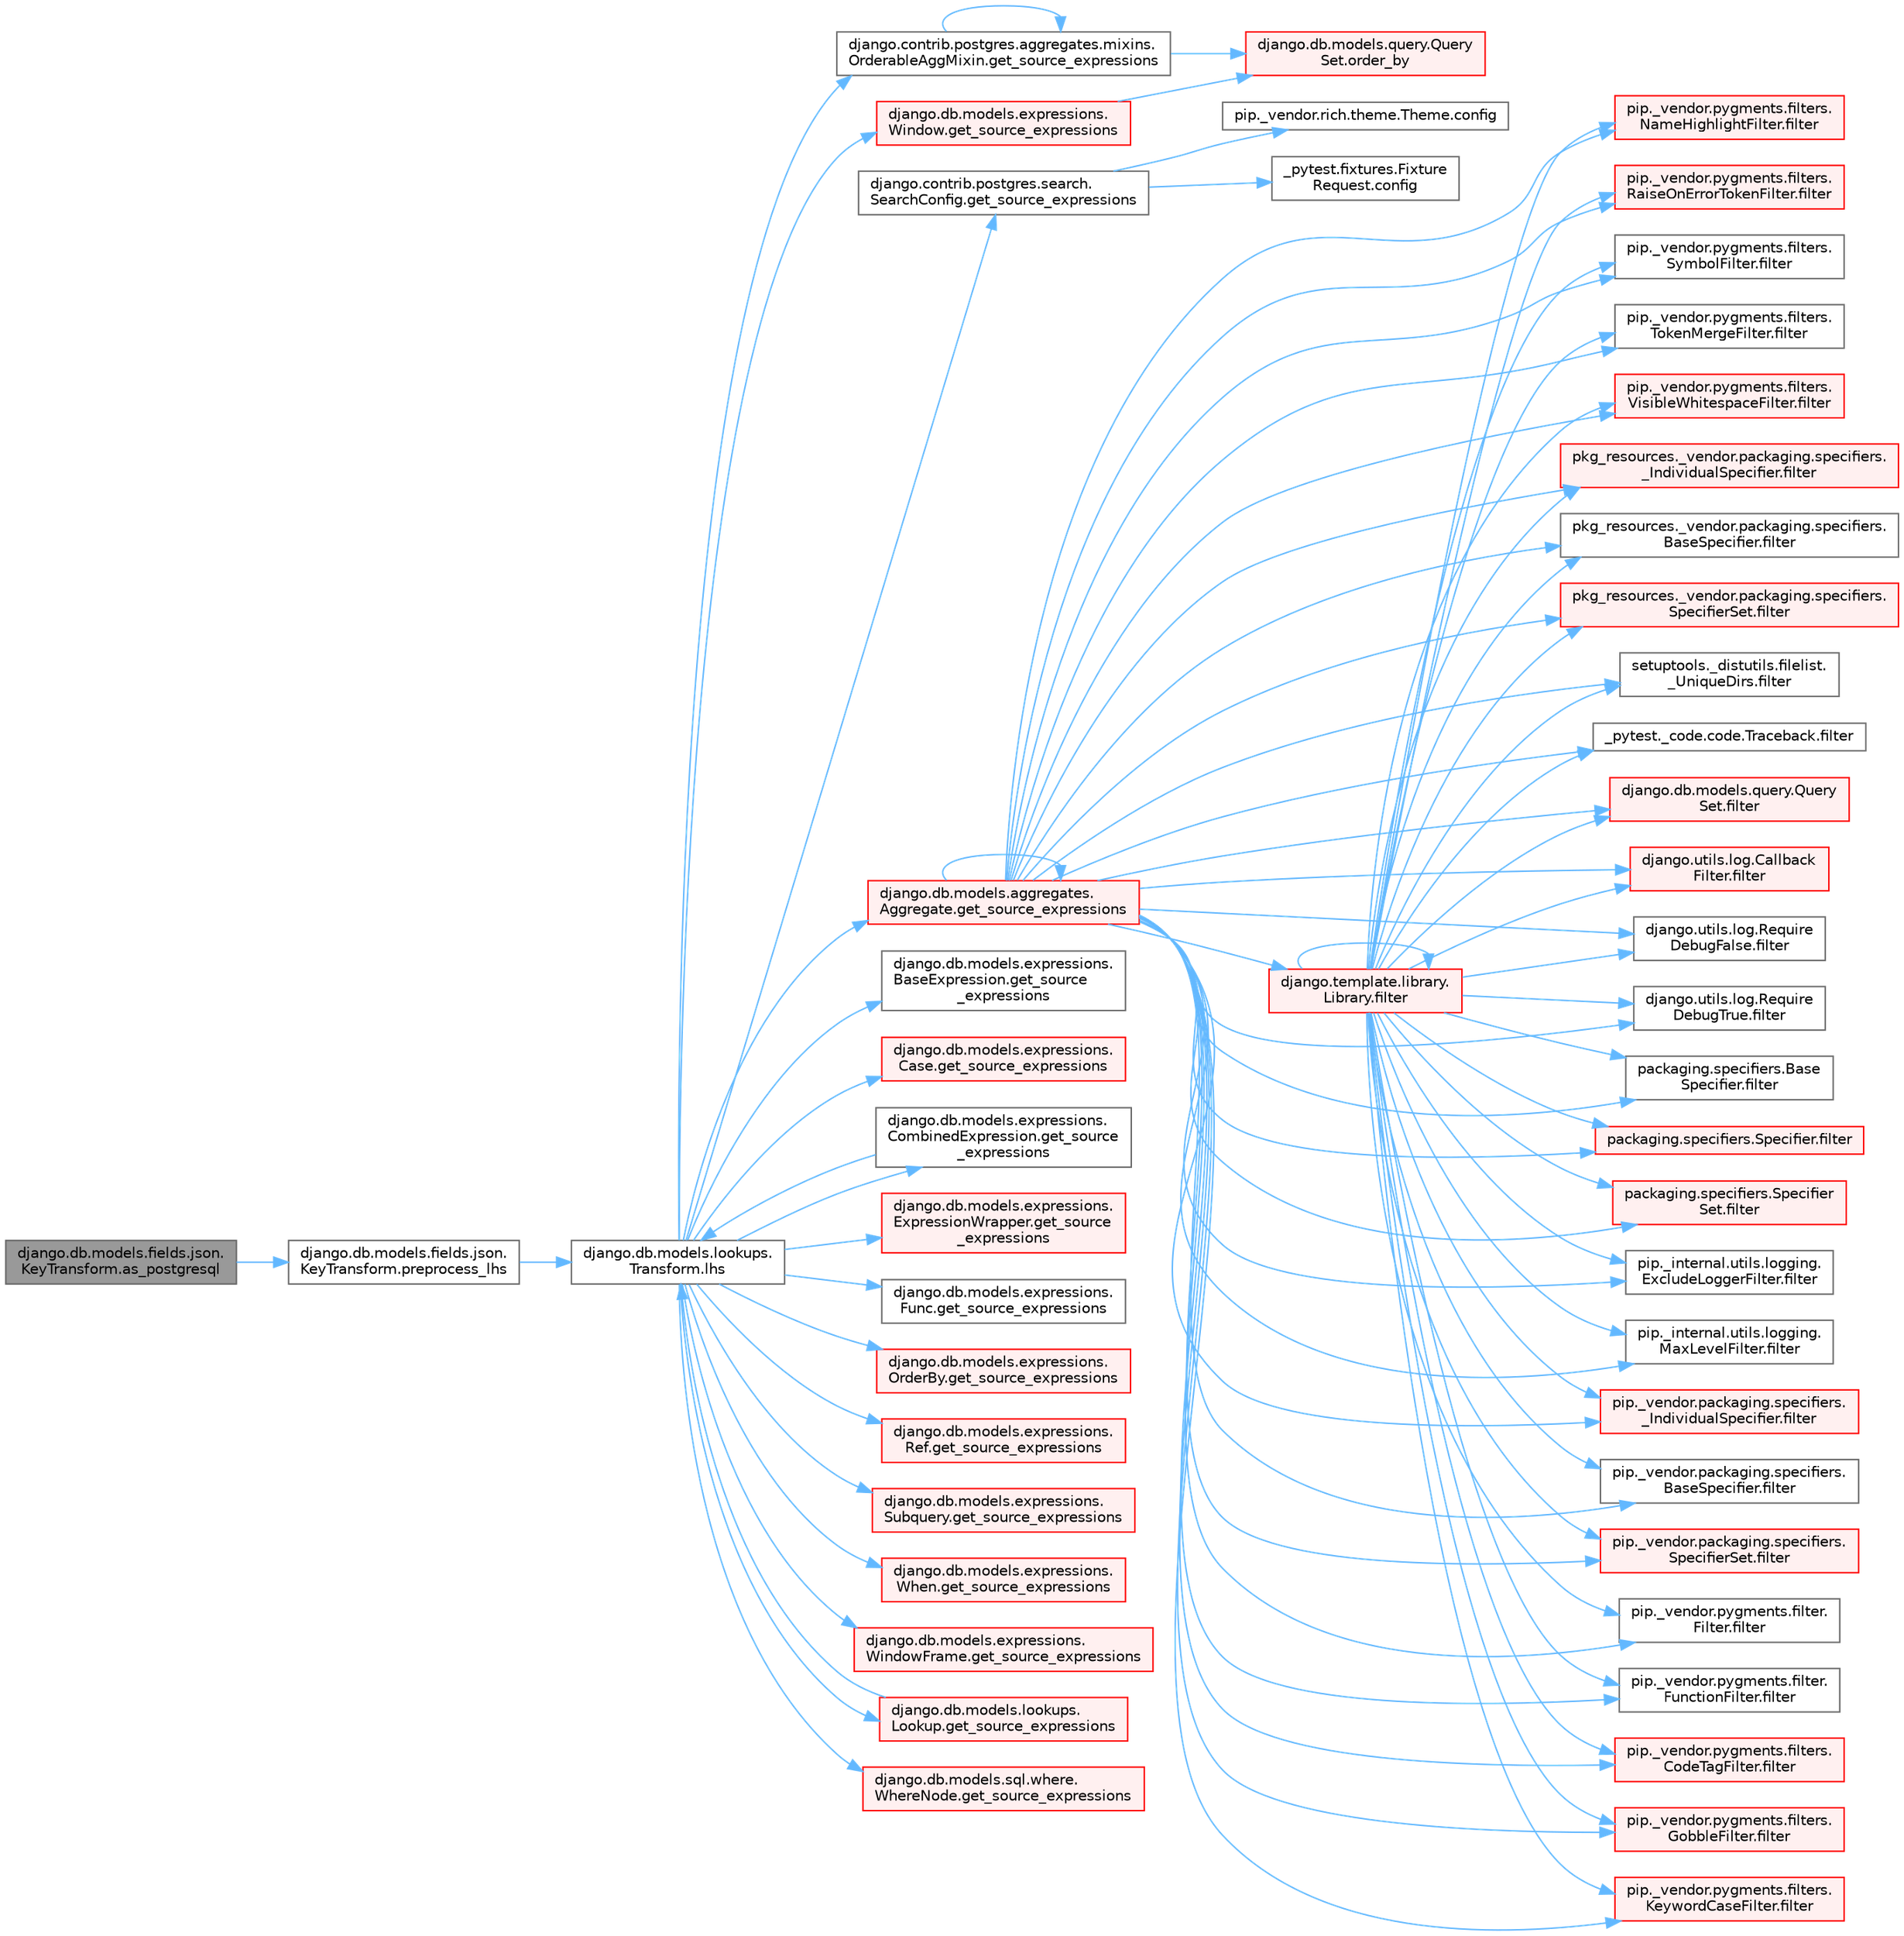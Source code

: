 digraph "django.db.models.fields.json.KeyTransform.as_postgresql"
{
 // LATEX_PDF_SIZE
  bgcolor="transparent";
  edge [fontname=Helvetica,fontsize=10,labelfontname=Helvetica,labelfontsize=10];
  node [fontname=Helvetica,fontsize=10,shape=box,height=0.2,width=0.4];
  rankdir="LR";
  Node1 [id="Node000001",label="django.db.models.fields.json.\lKeyTransform.as_postgresql",height=0.2,width=0.4,color="gray40", fillcolor="grey60", style="filled", fontcolor="black",tooltip=" "];
  Node1 -> Node2 [id="edge1_Node000001_Node000002",color="steelblue1",style="solid",tooltip=" "];
  Node2 [id="Node000002",label="django.db.models.fields.json.\lKeyTransform.preprocess_lhs",height=0.2,width=0.4,color="grey40", fillcolor="white", style="filled",URL="$classdjango_1_1db_1_1models_1_1fields_1_1json_1_1_key_transform.html#a823ccdd2e006af0eff7d4d69bab4b967",tooltip=" "];
  Node2 -> Node3 [id="edge2_Node000002_Node000003",color="steelblue1",style="solid",tooltip=" "];
  Node3 [id="Node000003",label="django.db.models.lookups.\lTransform.lhs",height=0.2,width=0.4,color="grey40", fillcolor="white", style="filled",URL="$classdjango_1_1db_1_1models_1_1lookups_1_1_transform.html#ac0ce01e192abd1a739a4c77fcc8a1bf9",tooltip=" "];
  Node3 -> Node4 [id="edge3_Node000003_Node000004",color="steelblue1",style="solid",tooltip=" "];
  Node4 [id="Node000004",label="django.contrib.postgres.aggregates.mixins.\lOrderableAggMixin.get_source_expressions",height=0.2,width=0.4,color="grey40", fillcolor="white", style="filled",URL="$classdjango_1_1contrib_1_1postgres_1_1aggregates_1_1mixins_1_1_orderable_agg_mixin.html#abed9d6bb5142aafc8b77ac03f9d7a989",tooltip=" "];
  Node4 -> Node4 [id="edge4_Node000004_Node000004",color="steelblue1",style="solid",tooltip=" "];
  Node4 -> Node5 [id="edge5_Node000004_Node000005",color="steelblue1",style="solid",tooltip=" "];
  Node5 [id="Node000005",label="django.db.models.query.Query\lSet.order_by",height=0.2,width=0.4,color="red", fillcolor="#FFF0F0", style="filled",URL="$classdjango_1_1db_1_1models_1_1query_1_1_query_set.html#a2ad2bc4491b372d7fb5ad808262e6f01",tooltip=" "];
  Node3 -> Node21 [id="edge6_Node000003_Node000021",color="steelblue1",style="solid",tooltip=" "];
  Node21 [id="Node000021",label="django.contrib.postgres.search.\lSearchConfig.get_source_expressions",height=0.2,width=0.4,color="grey40", fillcolor="white", style="filled",URL="$classdjango_1_1contrib_1_1postgres_1_1search_1_1_search_config.html#a2c17d4dfedc6381528df8a0a1b3751bf",tooltip=" "];
  Node21 -> Node22 [id="edge7_Node000021_Node000022",color="steelblue1",style="solid",tooltip=" "];
  Node22 [id="Node000022",label="_pytest.fixtures.Fixture\lRequest.config",height=0.2,width=0.4,color="grey40", fillcolor="white", style="filled",URL="$class__pytest_1_1fixtures_1_1_fixture_request.html#a9ed7b83923283e6cc50ae1c56f68b36d",tooltip=" "];
  Node21 -> Node23 [id="edge8_Node000021_Node000023",color="steelblue1",style="solid",tooltip=" "];
  Node23 [id="Node000023",label="pip._vendor.rich.theme.Theme.config",height=0.2,width=0.4,color="grey40", fillcolor="white", style="filled",URL="$classpip_1_1__vendor_1_1rich_1_1theme_1_1_theme.html#a66944133178df92a2cc2793b6053a2ea",tooltip=" "];
  Node3 -> Node24 [id="edge9_Node000003_Node000024",color="steelblue1",style="solid",tooltip=" "];
  Node24 [id="Node000024",label="django.db.models.aggregates.\lAggregate.get_source_expressions",height=0.2,width=0.4,color="red", fillcolor="#FFF0F0", style="filled",URL="$classdjango_1_1db_1_1models_1_1aggregates_1_1_aggregate.html#a4a47839518c013f780a931e4bcf2d4f1",tooltip=" "];
  Node24 -> Node25 [id="edge10_Node000024_Node000025",color="steelblue1",style="solid",tooltip=" "];
  Node25 [id="Node000025",label="_pytest._code.code.Traceback.filter",height=0.2,width=0.4,color="grey40", fillcolor="white", style="filled",URL="$class__pytest_1_1__code_1_1code_1_1_traceback.html#a55d326907d5380a46c4d3e52f002d33f",tooltip=" "];
  Node24 -> Node26 [id="edge11_Node000024_Node000026",color="steelblue1",style="solid",tooltip=" "];
  Node26 [id="Node000026",label="django.db.models.query.Query\lSet.filter",height=0.2,width=0.4,color="red", fillcolor="#FFF0F0", style="filled",URL="$classdjango_1_1db_1_1models_1_1query_1_1_query_set.html#a9c23f79ac5a5310d628b025b5ab7b7c5",tooltip=" "];
  Node24 -> Node29 [id="edge12_Node000024_Node000029",color="steelblue1",style="solid",tooltip=" "];
  Node29 [id="Node000029",label="django.template.library.\lLibrary.filter",height=0.2,width=0.4,color="red", fillcolor="#FFF0F0", style="filled",URL="$classdjango_1_1template_1_1library_1_1_library.html#ac67bb1211ffc0354d5bf33029a58aa43",tooltip=" "];
  Node29 -> Node25 [id="edge13_Node000029_Node000025",color="steelblue1",style="solid",tooltip=" "];
  Node29 -> Node26 [id="edge14_Node000029_Node000026",color="steelblue1",style="solid",tooltip=" "];
  Node29 -> Node29 [id="edge15_Node000029_Node000029",color="steelblue1",style="solid",tooltip=" "];
  Node29 -> Node30 [id="edge16_Node000029_Node000030",color="steelblue1",style="solid",tooltip=" "];
  Node30 [id="Node000030",label="django.utils.log.Callback\lFilter.filter",height=0.2,width=0.4,color="red", fillcolor="#FFF0F0", style="filled",URL="$classdjango_1_1utils_1_1log_1_1_callback_filter.html#acd2761b2200a4e66f4bd5b729ac43db2",tooltip=" "];
  Node29 -> Node36 [id="edge17_Node000029_Node000036",color="steelblue1",style="solid",tooltip=" "];
  Node36 [id="Node000036",label="django.utils.log.Require\lDebugFalse.filter",height=0.2,width=0.4,color="grey40", fillcolor="white", style="filled",URL="$classdjango_1_1utils_1_1log_1_1_require_debug_false.html#a42e51835198458e09fb949a7af83bef8",tooltip=" "];
  Node29 -> Node37 [id="edge18_Node000029_Node000037",color="steelblue1",style="solid",tooltip=" "];
  Node37 [id="Node000037",label="django.utils.log.Require\lDebugTrue.filter",height=0.2,width=0.4,color="grey40", fillcolor="white", style="filled",URL="$classdjango_1_1utils_1_1log_1_1_require_debug_true.html#a8e1e027eea730028f70556810076c0e8",tooltip=" "];
  Node29 -> Node38 [id="edge19_Node000029_Node000038",color="steelblue1",style="solid",tooltip=" "];
  Node38 [id="Node000038",label="packaging.specifiers.Base\lSpecifier.filter",height=0.2,width=0.4,color="grey40", fillcolor="white", style="filled",URL="$classpackaging_1_1specifiers_1_1_base_specifier.html#aa87c3c882d19a56dd1f949c4b1bde70d",tooltip=" "];
  Node29 -> Node39 [id="edge20_Node000029_Node000039",color="steelblue1",style="solid",tooltip=" "];
  Node39 [id="Node000039",label="packaging.specifiers.Specifier.filter",height=0.2,width=0.4,color="red", fillcolor="#FFF0F0", style="filled",URL="$classpackaging_1_1specifiers_1_1_specifier.html#a22d9e14c5343d89e742b098b6d7997f7",tooltip=" "];
  Node29 -> Node80 [id="edge21_Node000029_Node000080",color="steelblue1",style="solid",tooltip=" "];
  Node80 [id="Node000080",label="packaging.specifiers.Specifier\lSet.filter",height=0.2,width=0.4,color="red", fillcolor="#FFF0F0", style="filled",URL="$classpackaging_1_1specifiers_1_1_specifier_set.html#a65b70b2cc0c5bad34b31461955a36d87",tooltip=" "];
  Node29 -> Node111 [id="edge22_Node000029_Node000111",color="steelblue1",style="solid",tooltip=" "];
  Node111 [id="Node000111",label="pip._internal.utils.logging.\lExcludeLoggerFilter.filter",height=0.2,width=0.4,color="grey40", fillcolor="white", style="filled",URL="$classpip_1_1__internal_1_1utils_1_1logging_1_1_exclude_logger_filter.html#a633a3ddcdc0ebbb98edf2f1e0759d22a",tooltip=" "];
  Node29 -> Node112 [id="edge23_Node000029_Node000112",color="steelblue1",style="solid",tooltip=" "];
  Node112 [id="Node000112",label="pip._internal.utils.logging.\lMaxLevelFilter.filter",height=0.2,width=0.4,color="grey40", fillcolor="white", style="filled",URL="$classpip_1_1__internal_1_1utils_1_1logging_1_1_max_level_filter.html#ac46bbe4d91f47ed8f818f64d25ed2085",tooltip=" "];
  Node29 -> Node113 [id="edge24_Node000029_Node000113",color="steelblue1",style="solid",tooltip=" "];
  Node113 [id="Node000113",label="pip._vendor.packaging.specifiers.\l_IndividualSpecifier.filter",height=0.2,width=0.4,color="red", fillcolor="#FFF0F0", style="filled",URL="$classpip_1_1__vendor_1_1packaging_1_1specifiers_1_1___individual_specifier.html#a6203976cfa5ddd6a1f47f8dfe0669fd7",tooltip=" "];
  Node29 -> Node140 [id="edge25_Node000029_Node000140",color="steelblue1",style="solid",tooltip=" "];
  Node140 [id="Node000140",label="pip._vendor.packaging.specifiers.\lBaseSpecifier.filter",height=0.2,width=0.4,color="grey40", fillcolor="white", style="filled",URL="$classpip_1_1__vendor_1_1packaging_1_1specifiers_1_1_base_specifier.html#a1b2ef14b953df0cf1a317ea573d0ea5a",tooltip=" "];
  Node29 -> Node141 [id="edge26_Node000029_Node000141",color="steelblue1",style="solid",tooltip=" "];
  Node141 [id="Node000141",label="pip._vendor.packaging.specifiers.\lSpecifierSet.filter",height=0.2,width=0.4,color="red", fillcolor="#FFF0F0", style="filled",URL="$classpip_1_1__vendor_1_1packaging_1_1specifiers_1_1_specifier_set.html#a3d7a4e9a4cb787385e37d5832bcc0a64",tooltip=" "];
  Node29 -> Node142 [id="edge27_Node000029_Node000142",color="steelblue1",style="solid",tooltip=" "];
  Node142 [id="Node000142",label="pip._vendor.pygments.filter.\lFilter.filter",height=0.2,width=0.4,color="grey40", fillcolor="white", style="filled",URL="$classpip_1_1__vendor_1_1pygments_1_1filter_1_1_filter.html#a970c118f059ea361c8f184fd86c6873d",tooltip=" "];
  Node29 -> Node143 [id="edge28_Node000029_Node000143",color="steelblue1",style="solid",tooltip=" "];
  Node143 [id="Node000143",label="pip._vendor.pygments.filter.\lFunctionFilter.filter",height=0.2,width=0.4,color="grey40", fillcolor="white", style="filled",URL="$classpip_1_1__vendor_1_1pygments_1_1filter_1_1_function_filter.html#a795616d337e49ea853139b0b96d481e7",tooltip=" "];
  Node29 -> Node144 [id="edge29_Node000029_Node000144",color="steelblue1",style="solid",tooltip=" "];
  Node144 [id="Node000144",label="pip._vendor.pygments.filters.\lCodeTagFilter.filter",height=0.2,width=0.4,color="red", fillcolor="#FFF0F0", style="filled",URL="$classpip_1_1__vendor_1_1pygments_1_1filters_1_1_code_tag_filter.html#adc7f44786b4b83da74faa23a154c8843",tooltip=" "];
  Node29 -> Node146 [id="edge30_Node000029_Node000146",color="steelblue1",style="solid",tooltip=" "];
  Node146 [id="Node000146",label="pip._vendor.pygments.filters.\lGobbleFilter.filter",height=0.2,width=0.4,color="red", fillcolor="#FFF0F0", style="filled",URL="$classpip_1_1__vendor_1_1pygments_1_1filters_1_1_gobble_filter.html#a1f8e662bb1794e2924280dc6564ca148",tooltip=" "];
  Node29 -> Node1774 [id="edge31_Node000029_Node001774",color="steelblue1",style="solid",tooltip=" "];
  Node1774 [id="Node001774",label="pip._vendor.pygments.filters.\lKeywordCaseFilter.filter",height=0.2,width=0.4,color="red", fillcolor="#FFF0F0", style="filled",URL="$classpip_1_1__vendor_1_1pygments_1_1filters_1_1_keyword_case_filter.html#a328d29510b49c572e5ded82852d167c8",tooltip=" "];
  Node29 -> Node1777 [id="edge32_Node000029_Node001777",color="steelblue1",style="solid",tooltip=" "];
  Node1777 [id="Node001777",label="pip._vendor.pygments.filters.\lNameHighlightFilter.filter",height=0.2,width=0.4,color="red", fillcolor="#FFF0F0", style="filled",URL="$classpip_1_1__vendor_1_1pygments_1_1filters_1_1_name_highlight_filter.html#ae389da6c924503203acbc80c559b0043",tooltip=" "];
  Node29 -> Node1782 [id="edge33_Node000029_Node001782",color="steelblue1",style="solid",tooltip=" "];
  Node1782 [id="Node001782",label="pip._vendor.pygments.filters.\lRaiseOnErrorTokenFilter.filter",height=0.2,width=0.4,color="red", fillcolor="#FFF0F0", style="filled",URL="$classpip_1_1__vendor_1_1pygments_1_1filters_1_1_raise_on_error_token_filter.html#aacf420bb16c8d3a430b88e78ee35b253",tooltip=" "];
  Node29 -> Node1786 [id="edge34_Node000029_Node001786",color="steelblue1",style="solid",tooltip=" "];
  Node1786 [id="Node001786",label="pip._vendor.pygments.filters.\lSymbolFilter.filter",height=0.2,width=0.4,color="grey40", fillcolor="white", style="filled",URL="$classpip_1_1__vendor_1_1pygments_1_1filters_1_1_symbol_filter.html#a567de8b7e3bc5f0a87712af81fbc70c7",tooltip=" "];
  Node29 -> Node1787 [id="edge35_Node000029_Node001787",color="steelblue1",style="solid",tooltip=" "];
  Node1787 [id="Node001787",label="pip._vendor.pygments.filters.\lTokenMergeFilter.filter",height=0.2,width=0.4,color="grey40", fillcolor="white", style="filled",URL="$classpip_1_1__vendor_1_1pygments_1_1filters_1_1_token_merge_filter.html#ac3fdd8238fb6976d42540cac395a9543",tooltip=" "];
  Node29 -> Node1788 [id="edge36_Node000029_Node001788",color="steelblue1",style="solid",tooltip=" "];
  Node1788 [id="Node001788",label="pip._vendor.pygments.filters.\lVisibleWhitespaceFilter.filter",height=0.2,width=0.4,color="red", fillcolor="#FFF0F0", style="filled",URL="$classpip_1_1__vendor_1_1pygments_1_1filters_1_1_visible_whitespace_filter.html#a9a7227d129dac7d41fe5b50d9fd97b77",tooltip=" "];
  Node29 -> Node1789 [id="edge37_Node000029_Node001789",color="steelblue1",style="solid",tooltip=" "];
  Node1789 [id="Node001789",label="pkg_resources._vendor.packaging.specifiers.\l_IndividualSpecifier.filter",height=0.2,width=0.4,color="red", fillcolor="#FFF0F0", style="filled",URL="$classpkg__resources_1_1__vendor_1_1packaging_1_1specifiers_1_1___individual_specifier.html#ad284c0e05b23f4b6838266492c00fc3e",tooltip=" "];
  Node29 -> Node1790 [id="edge38_Node000029_Node001790",color="steelblue1",style="solid",tooltip=" "];
  Node1790 [id="Node001790",label="pkg_resources._vendor.packaging.specifiers.\lBaseSpecifier.filter",height=0.2,width=0.4,color="grey40", fillcolor="white", style="filled",URL="$classpkg__resources_1_1__vendor_1_1packaging_1_1specifiers_1_1_base_specifier.html#a08f789f03784e5505adfce76a34b64f0",tooltip=" "];
  Node29 -> Node1791 [id="edge39_Node000029_Node001791",color="steelblue1",style="solid",tooltip=" "];
  Node1791 [id="Node001791",label="pkg_resources._vendor.packaging.specifiers.\lSpecifierSet.filter",height=0.2,width=0.4,color="red", fillcolor="#FFF0F0", style="filled",URL="$classpkg__resources_1_1__vendor_1_1packaging_1_1specifiers_1_1_specifier_set.html#a9935b066c65c5b7849bd09a27171e1ba",tooltip=" "];
  Node29 -> Node1792 [id="edge40_Node000029_Node001792",color="steelblue1",style="solid",tooltip=" "];
  Node1792 [id="Node001792",label="setuptools._distutils.filelist.\l_UniqueDirs.filter",height=0.2,width=0.4,color="grey40", fillcolor="white", style="filled",URL="$classsetuptools_1_1__distutils_1_1filelist_1_1___unique_dirs.html#a351fccd2f8d782034811f470cf8e3815",tooltip=" "];
  Node24 -> Node30 [id="edge41_Node000024_Node000030",color="steelblue1",style="solid",tooltip=" "];
  Node24 -> Node36 [id="edge42_Node000024_Node000036",color="steelblue1",style="solid",tooltip=" "];
  Node24 -> Node37 [id="edge43_Node000024_Node000037",color="steelblue1",style="solid",tooltip=" "];
  Node24 -> Node38 [id="edge44_Node000024_Node000038",color="steelblue1",style="solid",tooltip=" "];
  Node24 -> Node39 [id="edge45_Node000024_Node000039",color="steelblue1",style="solid",tooltip=" "];
  Node24 -> Node80 [id="edge46_Node000024_Node000080",color="steelblue1",style="solid",tooltip=" "];
  Node24 -> Node111 [id="edge47_Node000024_Node000111",color="steelblue1",style="solid",tooltip=" "];
  Node24 -> Node112 [id="edge48_Node000024_Node000112",color="steelblue1",style="solid",tooltip=" "];
  Node24 -> Node113 [id="edge49_Node000024_Node000113",color="steelblue1",style="solid",tooltip=" "];
  Node24 -> Node140 [id="edge50_Node000024_Node000140",color="steelblue1",style="solid",tooltip=" "];
  Node24 -> Node141 [id="edge51_Node000024_Node000141",color="steelblue1",style="solid",tooltip=" "];
  Node24 -> Node142 [id="edge52_Node000024_Node000142",color="steelblue1",style="solid",tooltip=" "];
  Node24 -> Node143 [id="edge53_Node000024_Node000143",color="steelblue1",style="solid",tooltip=" "];
  Node24 -> Node144 [id="edge54_Node000024_Node000144",color="steelblue1",style="solid",tooltip=" "];
  Node24 -> Node146 [id="edge55_Node000024_Node000146",color="steelblue1",style="solid",tooltip=" "];
  Node24 -> Node1774 [id="edge56_Node000024_Node001774",color="steelblue1",style="solid",tooltip=" "];
  Node24 -> Node1777 [id="edge57_Node000024_Node001777",color="steelblue1",style="solid",tooltip=" "];
  Node24 -> Node1782 [id="edge58_Node000024_Node001782",color="steelblue1",style="solid",tooltip=" "];
  Node24 -> Node1786 [id="edge59_Node000024_Node001786",color="steelblue1",style="solid",tooltip=" "];
  Node24 -> Node1787 [id="edge60_Node000024_Node001787",color="steelblue1",style="solid",tooltip=" "];
  Node24 -> Node1788 [id="edge61_Node000024_Node001788",color="steelblue1",style="solid",tooltip=" "];
  Node24 -> Node1789 [id="edge62_Node000024_Node001789",color="steelblue1",style="solid",tooltip=" "];
  Node24 -> Node1790 [id="edge63_Node000024_Node001790",color="steelblue1",style="solid",tooltip=" "];
  Node24 -> Node1791 [id="edge64_Node000024_Node001791",color="steelblue1",style="solid",tooltip=" "];
  Node24 -> Node1792 [id="edge65_Node000024_Node001792",color="steelblue1",style="solid",tooltip=" "];
  Node24 -> Node24 [id="edge66_Node000024_Node000024",color="steelblue1",style="solid",tooltip=" "];
  Node3 -> Node263 [id="edge67_Node000003_Node000263",color="steelblue1",style="solid",tooltip=" "];
  Node263 [id="Node000263",label="django.db.models.expressions.\lBaseExpression.get_source\l_expressions",height=0.2,width=0.4,color="grey40", fillcolor="white", style="filled",URL="$classdjango_1_1db_1_1models_1_1expressions_1_1_base_expression.html#a1a052b2bf91363cc1367dbffb2b47708",tooltip=" "];
  Node3 -> Node264 [id="edge68_Node000003_Node000264",color="steelblue1",style="solid",tooltip=" "];
  Node264 [id="Node000264",label="django.db.models.expressions.\lCase.get_source_expressions",height=0.2,width=0.4,color="red", fillcolor="#FFF0F0", style="filled",URL="$classdjango_1_1db_1_1models_1_1expressions_1_1_case.html#a342de2ff64d7b1a41e1a86d89dee51b4",tooltip=" "];
  Node3 -> Node271 [id="edge69_Node000003_Node000271",color="steelblue1",style="solid",tooltip=" "];
  Node271 [id="Node000271",label="django.db.models.expressions.\lCombinedExpression.get_source\l_expressions",height=0.2,width=0.4,color="grey40", fillcolor="white", style="filled",URL="$classdjango_1_1db_1_1models_1_1expressions_1_1_combined_expression.html#a310a894787d41c927558cb35b23d3a90",tooltip=" "];
  Node271 -> Node3 [id="edge70_Node000271_Node000003",color="steelblue1",style="solid",tooltip=" "];
  Node3 -> Node272 [id="edge71_Node000003_Node000272",color="steelblue1",style="solid",tooltip=" "];
  Node272 [id="Node000272",label="django.db.models.expressions.\lExpressionWrapper.get_source\l_expressions",height=0.2,width=0.4,color="red", fillcolor="#FFF0F0", style="filled",URL="$classdjango_1_1db_1_1models_1_1expressions_1_1_expression_wrapper.html#abdd54fb24f108830588d86a69e619e8f",tooltip=" "];
  Node3 -> Node276 [id="edge72_Node000003_Node000276",color="steelblue1",style="solid",tooltip=" "];
  Node276 [id="Node000276",label="django.db.models.expressions.\lFunc.get_source_expressions",height=0.2,width=0.4,color="grey40", fillcolor="white", style="filled",URL="$classdjango_1_1db_1_1models_1_1expressions_1_1_func.html#a2edd81324f310981c50c4d7d6b02fc36",tooltip=" "];
  Node3 -> Node277 [id="edge73_Node000003_Node000277",color="steelblue1",style="solid",tooltip=" "];
  Node277 [id="Node000277",label="django.db.models.expressions.\lOrderBy.get_source_expressions",height=0.2,width=0.4,color="red", fillcolor="#FFF0F0", style="filled",URL="$classdjango_1_1db_1_1models_1_1expressions_1_1_order_by.html#aa0b698a72cab3662300d9849e2e0b2df",tooltip=" "];
  Node3 -> Node278 [id="edge74_Node000003_Node000278",color="steelblue1",style="solid",tooltip=" "];
  Node278 [id="Node000278",label="django.db.models.expressions.\lRef.get_source_expressions",height=0.2,width=0.4,color="red", fillcolor="#FFF0F0", style="filled",URL="$classdjango_1_1db_1_1models_1_1expressions_1_1_ref.html#a34966901a7ce794db70ff599b65fe2ce",tooltip=" "];
  Node3 -> Node279 [id="edge75_Node000003_Node000279",color="steelblue1",style="solid",tooltip=" "];
  Node279 [id="Node000279",label="django.db.models.expressions.\lSubquery.get_source_expressions",height=0.2,width=0.4,color="red", fillcolor="#FFF0F0", style="filled",URL="$classdjango_1_1db_1_1models_1_1expressions_1_1_subquery.html#a39b90b2b3d0ee3caf0b75571062f214e",tooltip=" "];
  Node3 -> Node280 [id="edge76_Node000003_Node000280",color="steelblue1",style="solid",tooltip=" "];
  Node280 [id="Node000280",label="django.db.models.expressions.\lWhen.get_source_expressions",height=0.2,width=0.4,color="red", fillcolor="#FFF0F0", style="filled",URL="$classdjango_1_1db_1_1models_1_1expressions_1_1_when.html#aed38e210fabf48478aed2ff00ccbdfbe",tooltip=" "];
  Node3 -> Node285 [id="edge77_Node000003_Node000285",color="steelblue1",style="solid",tooltip=" "];
  Node285 [id="Node000285",label="django.db.models.expressions.\lWindow.get_source_expressions",height=0.2,width=0.4,color="red", fillcolor="#FFF0F0", style="filled",URL="$classdjango_1_1db_1_1models_1_1expressions_1_1_window.html#a52d79e8fa282239e67f8d9cdc5112388",tooltip=" "];
  Node285 -> Node5 [id="edge78_Node000285_Node000005",color="steelblue1",style="solid",tooltip=" "];
  Node3 -> Node287 [id="edge79_Node000003_Node000287",color="steelblue1",style="solid",tooltip=" "];
  Node287 [id="Node000287",label="django.db.models.expressions.\lWindowFrame.get_source_expressions",height=0.2,width=0.4,color="red", fillcolor="#FFF0F0", style="filled",URL="$classdjango_1_1db_1_1models_1_1expressions_1_1_window_frame.html#a4b54c4c9b4c4a68308953d25703a2544",tooltip=" "];
  Node3 -> Node2899 [id="edge80_Node000003_Node002899",color="steelblue1",style="solid",tooltip=" "];
  Node2899 [id="Node002899",label="django.db.models.lookups.\lLookup.get_source_expressions",height=0.2,width=0.4,color="red", fillcolor="#FFF0F0", style="filled",URL="$classdjango_1_1db_1_1models_1_1lookups_1_1_lookup.html#ab733397a7e7276a69a7092430799a22a",tooltip=" "];
  Node2899 -> Node3 [id="edge81_Node002899_Node000003",color="steelblue1",style="solid",tooltip=" "];
  Node3 -> Node2901 [id="edge82_Node000003_Node002901",color="steelblue1",style="solid",tooltip=" "];
  Node2901 [id="Node002901",label="django.db.models.sql.where.\lWhereNode.get_source_expressions",height=0.2,width=0.4,color="red", fillcolor="#FFF0F0", style="filled",URL="$classdjango_1_1db_1_1models_1_1sql_1_1where_1_1_where_node.html#ae3155308ff1faf4914e3e7f0134f49d7",tooltip=" "];
}
